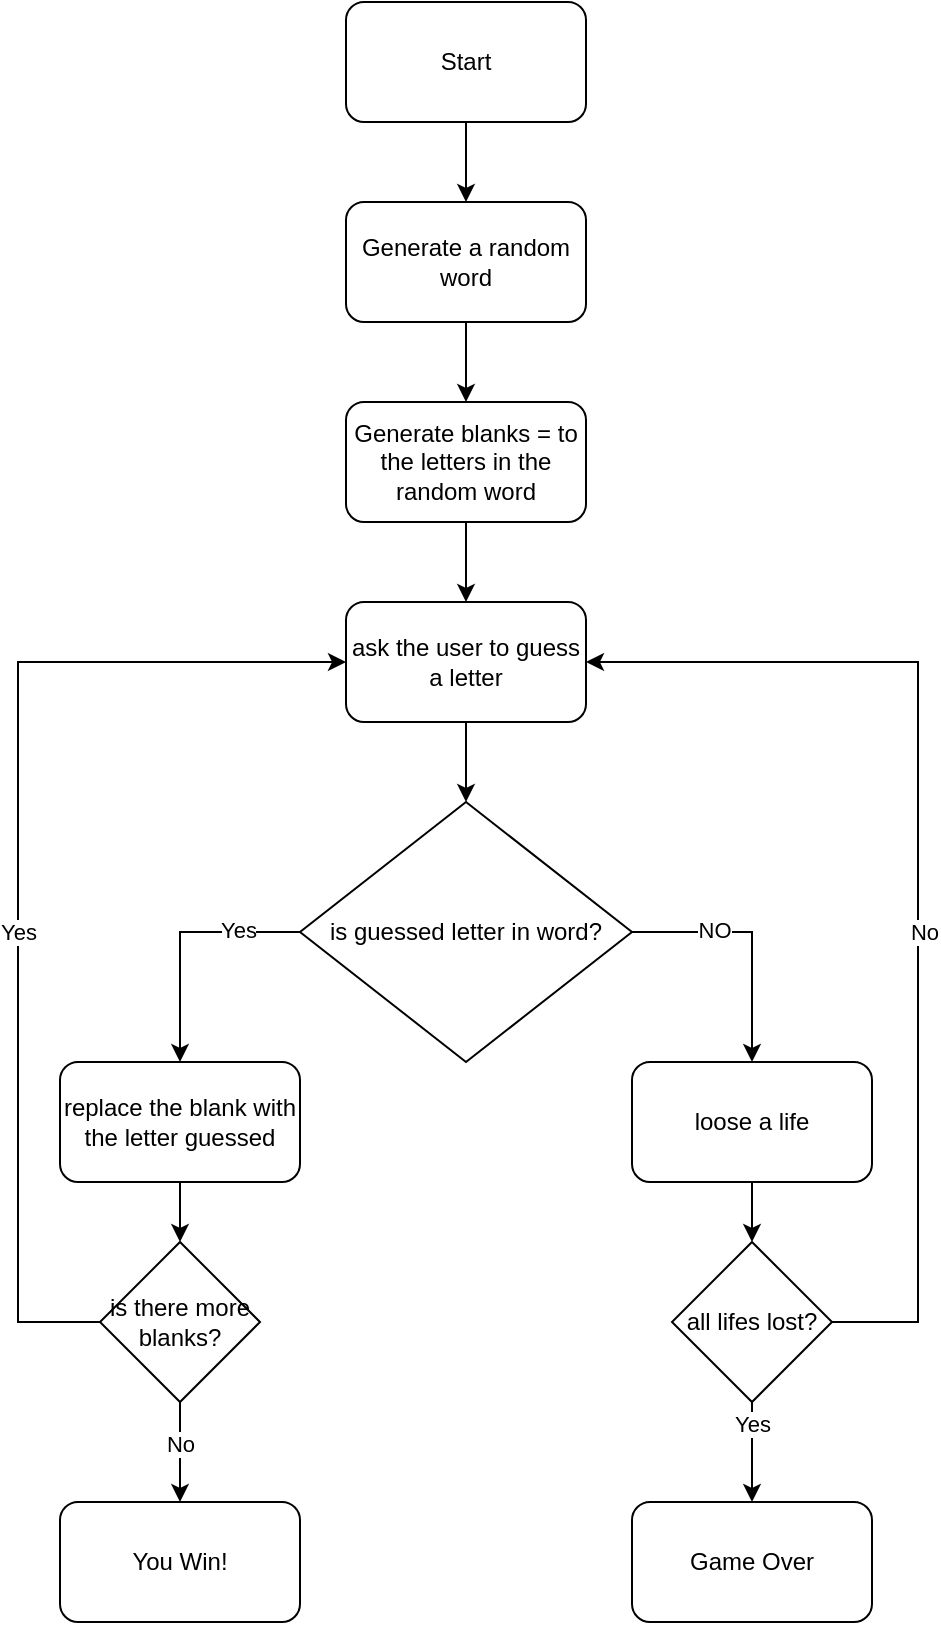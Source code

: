 <mxfile version="24.4.4" type="github">
  <diagram name="Page-1" id="ohUonCIYlBYDiIGMRfXh">
    <mxGraphModel dx="1434" dy="784" grid="1" gridSize="10" guides="1" tooltips="1" connect="1" arrows="1" fold="1" page="1" pageScale="1" pageWidth="827" pageHeight="1169" math="0" shadow="0">
      <root>
        <mxCell id="0" />
        <mxCell id="1" parent="0" />
        <mxCell id="A_gZfN2XghJeAkzwa02Y-7" style="edgeStyle=orthogonalEdgeStyle;rounded=0;orthogonalLoop=1;jettySize=auto;html=1;exitX=0.5;exitY=1;exitDx=0;exitDy=0;entryX=0.5;entryY=0;entryDx=0;entryDy=0;" edge="1" parent="1" source="A_gZfN2XghJeAkzwa02Y-1" target="A_gZfN2XghJeAkzwa02Y-3">
          <mxGeometry relative="1" as="geometry" />
        </mxCell>
        <mxCell id="A_gZfN2XghJeAkzwa02Y-1" value="Start" style="rounded=1;whiteSpace=wrap;html=1;" vertex="1" parent="1">
          <mxGeometry x="354" y="60" width="120" height="60" as="geometry" />
        </mxCell>
        <mxCell id="A_gZfN2XghJeAkzwa02Y-9" style="edgeStyle=orthogonalEdgeStyle;rounded=0;orthogonalLoop=1;jettySize=auto;html=1;exitX=0.5;exitY=1;exitDx=0;exitDy=0;entryX=0.5;entryY=0;entryDx=0;entryDy=0;" edge="1" parent="1" source="A_gZfN2XghJeAkzwa02Y-2" target="A_gZfN2XghJeAkzwa02Y-4">
          <mxGeometry relative="1" as="geometry" />
        </mxCell>
        <mxCell id="A_gZfN2XghJeAkzwa02Y-2" value="Generate blanks = to the letters in the random word" style="rounded=1;whiteSpace=wrap;html=1;" vertex="1" parent="1">
          <mxGeometry x="354" y="260" width="120" height="60" as="geometry" />
        </mxCell>
        <mxCell id="A_gZfN2XghJeAkzwa02Y-8" style="edgeStyle=orthogonalEdgeStyle;rounded=0;orthogonalLoop=1;jettySize=auto;html=1;exitX=0.5;exitY=1;exitDx=0;exitDy=0;entryX=0.5;entryY=0;entryDx=0;entryDy=0;" edge="1" parent="1" source="A_gZfN2XghJeAkzwa02Y-3" target="A_gZfN2XghJeAkzwa02Y-2">
          <mxGeometry relative="1" as="geometry" />
        </mxCell>
        <mxCell id="A_gZfN2XghJeAkzwa02Y-3" value="Generate a random word" style="rounded=1;whiteSpace=wrap;html=1;" vertex="1" parent="1">
          <mxGeometry x="354" y="160" width="120" height="60" as="geometry" />
        </mxCell>
        <mxCell id="A_gZfN2XghJeAkzwa02Y-20" style="edgeStyle=orthogonalEdgeStyle;rounded=0;orthogonalLoop=1;jettySize=auto;html=1;exitX=0.5;exitY=1;exitDx=0;exitDy=0;entryX=0.5;entryY=0;entryDx=0;entryDy=0;" edge="1" parent="1" source="A_gZfN2XghJeAkzwa02Y-4" target="A_gZfN2XghJeAkzwa02Y-10">
          <mxGeometry relative="1" as="geometry" />
        </mxCell>
        <mxCell id="A_gZfN2XghJeAkzwa02Y-4" value="ask the user to guess a letter" style="rounded=1;whiteSpace=wrap;html=1;" vertex="1" parent="1">
          <mxGeometry x="354" y="360" width="120" height="60" as="geometry" />
        </mxCell>
        <mxCell id="A_gZfN2XghJeAkzwa02Y-21" style="edgeStyle=orthogonalEdgeStyle;rounded=0;orthogonalLoop=1;jettySize=auto;html=1;exitX=0;exitY=0.5;exitDx=0;exitDy=0;" edge="1" parent="1" source="A_gZfN2XghJeAkzwa02Y-10" target="A_gZfN2XghJeAkzwa02Y-12">
          <mxGeometry relative="1" as="geometry" />
        </mxCell>
        <mxCell id="A_gZfN2XghJeAkzwa02Y-38" value="Yes" style="edgeLabel;html=1;align=center;verticalAlign=middle;resizable=0;points=[];" vertex="1" connectable="0" parent="A_gZfN2XghJeAkzwa02Y-21">
          <mxGeometry x="-0.504" y="-1" relative="1" as="geometry">
            <mxPoint as="offset" />
          </mxGeometry>
        </mxCell>
        <mxCell id="A_gZfN2XghJeAkzwa02Y-22" style="edgeStyle=orthogonalEdgeStyle;rounded=0;orthogonalLoop=1;jettySize=auto;html=1;exitX=1;exitY=0.5;exitDx=0;exitDy=0;entryX=0.5;entryY=0;entryDx=0;entryDy=0;" edge="1" parent="1" source="A_gZfN2XghJeAkzwa02Y-10" target="A_gZfN2XghJeAkzwa02Y-11">
          <mxGeometry relative="1" as="geometry" />
        </mxCell>
        <mxCell id="A_gZfN2XghJeAkzwa02Y-37" value="NO" style="edgeLabel;html=1;align=center;verticalAlign=middle;resizable=0;points=[];" vertex="1" connectable="0" parent="A_gZfN2XghJeAkzwa02Y-22">
          <mxGeometry x="-0.344" y="1" relative="1" as="geometry">
            <mxPoint as="offset" />
          </mxGeometry>
        </mxCell>
        <mxCell id="A_gZfN2XghJeAkzwa02Y-10" value="is guessed letter in word?" style="rhombus;whiteSpace=wrap;html=1;" vertex="1" parent="1">
          <mxGeometry x="331" y="460" width="166" height="130" as="geometry" />
        </mxCell>
        <mxCell id="A_gZfN2XghJeAkzwa02Y-27" style="edgeStyle=orthogonalEdgeStyle;rounded=0;orthogonalLoop=1;jettySize=auto;html=1;exitX=0.5;exitY=1;exitDx=0;exitDy=0;entryX=0.5;entryY=0;entryDx=0;entryDy=0;" edge="1" parent="1" source="A_gZfN2XghJeAkzwa02Y-11" target="A_gZfN2XghJeAkzwa02Y-15">
          <mxGeometry relative="1" as="geometry" />
        </mxCell>
        <mxCell id="A_gZfN2XghJeAkzwa02Y-11" value="loose a life" style="rounded=1;whiteSpace=wrap;html=1;" vertex="1" parent="1">
          <mxGeometry x="497" y="590" width="120" height="60" as="geometry" />
        </mxCell>
        <mxCell id="A_gZfN2XghJeAkzwa02Y-28" style="edgeStyle=orthogonalEdgeStyle;rounded=0;orthogonalLoop=1;jettySize=auto;html=1;exitX=0.5;exitY=1;exitDx=0;exitDy=0;entryX=0.5;entryY=0;entryDx=0;entryDy=0;" edge="1" parent="1" source="A_gZfN2XghJeAkzwa02Y-12" target="A_gZfN2XghJeAkzwa02Y-16">
          <mxGeometry relative="1" as="geometry" />
        </mxCell>
        <mxCell id="A_gZfN2XghJeAkzwa02Y-12" value="replace the blank with the letter guessed" style="rounded=1;whiteSpace=wrap;html=1;" vertex="1" parent="1">
          <mxGeometry x="211" y="590" width="120" height="60" as="geometry" />
        </mxCell>
        <mxCell id="A_gZfN2XghJeAkzwa02Y-31" style="edgeStyle=orthogonalEdgeStyle;rounded=0;orthogonalLoop=1;jettySize=auto;html=1;exitX=1;exitY=0.5;exitDx=0;exitDy=0;entryX=1;entryY=0.5;entryDx=0;entryDy=0;" edge="1" parent="1" source="A_gZfN2XghJeAkzwa02Y-15" target="A_gZfN2XghJeAkzwa02Y-4">
          <mxGeometry relative="1" as="geometry">
            <Array as="points">
              <mxPoint x="640" y="720" />
              <mxPoint x="640" y="390" />
            </Array>
          </mxGeometry>
        </mxCell>
        <mxCell id="A_gZfN2XghJeAkzwa02Y-36" value="No" style="edgeLabel;html=1;align=center;verticalAlign=middle;resizable=0;points=[];" vertex="1" connectable="0" parent="A_gZfN2XghJeAkzwa02Y-31">
          <mxGeometry x="-0.722" y="-3" relative="1" as="geometry">
            <mxPoint y="-163" as="offset" />
          </mxGeometry>
        </mxCell>
        <mxCell id="A_gZfN2XghJeAkzwa02Y-32" style="edgeStyle=orthogonalEdgeStyle;rounded=0;orthogonalLoop=1;jettySize=auto;html=1;exitX=0.5;exitY=1;exitDx=0;exitDy=0;entryX=0.5;entryY=0;entryDx=0;entryDy=0;" edge="1" parent="1" source="A_gZfN2XghJeAkzwa02Y-15" target="A_gZfN2XghJeAkzwa02Y-18">
          <mxGeometry relative="1" as="geometry" />
        </mxCell>
        <mxCell id="A_gZfN2XghJeAkzwa02Y-35" value="Yes" style="edgeLabel;html=1;align=center;verticalAlign=middle;resizable=0;points=[];" vertex="1" connectable="0" parent="A_gZfN2XghJeAkzwa02Y-32">
          <mxGeometry x="-0.56" relative="1" as="geometry">
            <mxPoint as="offset" />
          </mxGeometry>
        </mxCell>
        <mxCell id="A_gZfN2XghJeAkzwa02Y-15" value="all lifes lost?" style="rhombus;whiteSpace=wrap;html=1;" vertex="1" parent="1">
          <mxGeometry x="517" y="680" width="80" height="80" as="geometry" />
        </mxCell>
        <mxCell id="A_gZfN2XghJeAkzwa02Y-29" style="edgeStyle=orthogonalEdgeStyle;rounded=0;orthogonalLoop=1;jettySize=auto;html=1;exitX=0;exitY=0.5;exitDx=0;exitDy=0;entryX=0;entryY=0.5;entryDx=0;entryDy=0;" edge="1" parent="1" source="A_gZfN2XghJeAkzwa02Y-16" target="A_gZfN2XghJeAkzwa02Y-4">
          <mxGeometry relative="1" as="geometry">
            <Array as="points">
              <mxPoint x="190" y="720" />
              <mxPoint x="190" y="390" />
            </Array>
          </mxGeometry>
        </mxCell>
        <mxCell id="A_gZfN2XghJeAkzwa02Y-33" value="Yes" style="edgeLabel;html=1;align=center;verticalAlign=middle;resizable=0;points=[];" vertex="1" connectable="0" parent="A_gZfN2XghJeAkzwa02Y-29">
          <mxGeometry x="-0.166" relative="1" as="geometry">
            <mxPoint y="-13" as="offset" />
          </mxGeometry>
        </mxCell>
        <mxCell id="A_gZfN2XghJeAkzwa02Y-30" style="edgeStyle=orthogonalEdgeStyle;rounded=0;orthogonalLoop=1;jettySize=auto;html=1;exitX=0.5;exitY=1;exitDx=0;exitDy=0;entryX=0.5;entryY=0;entryDx=0;entryDy=0;" edge="1" parent="1" source="A_gZfN2XghJeAkzwa02Y-16" target="A_gZfN2XghJeAkzwa02Y-17">
          <mxGeometry relative="1" as="geometry" />
        </mxCell>
        <mxCell id="A_gZfN2XghJeAkzwa02Y-34" value="No" style="edgeLabel;html=1;align=center;verticalAlign=middle;resizable=0;points=[];" vertex="1" connectable="0" parent="A_gZfN2XghJeAkzwa02Y-30">
          <mxGeometry x="-0.16" relative="1" as="geometry">
            <mxPoint as="offset" />
          </mxGeometry>
        </mxCell>
        <mxCell id="A_gZfN2XghJeAkzwa02Y-16" value="is there more blanks?" style="rhombus;whiteSpace=wrap;html=1;" vertex="1" parent="1">
          <mxGeometry x="231" y="680" width="80" height="80" as="geometry" />
        </mxCell>
        <mxCell id="A_gZfN2XghJeAkzwa02Y-17" value="You Win!" style="rounded=1;whiteSpace=wrap;html=1;" vertex="1" parent="1">
          <mxGeometry x="211" y="810" width="120" height="60" as="geometry" />
        </mxCell>
        <mxCell id="A_gZfN2XghJeAkzwa02Y-18" value="Game Over" style="rounded=1;whiteSpace=wrap;html=1;" vertex="1" parent="1">
          <mxGeometry x="497" y="810" width="120" height="60" as="geometry" />
        </mxCell>
      </root>
    </mxGraphModel>
  </diagram>
</mxfile>
